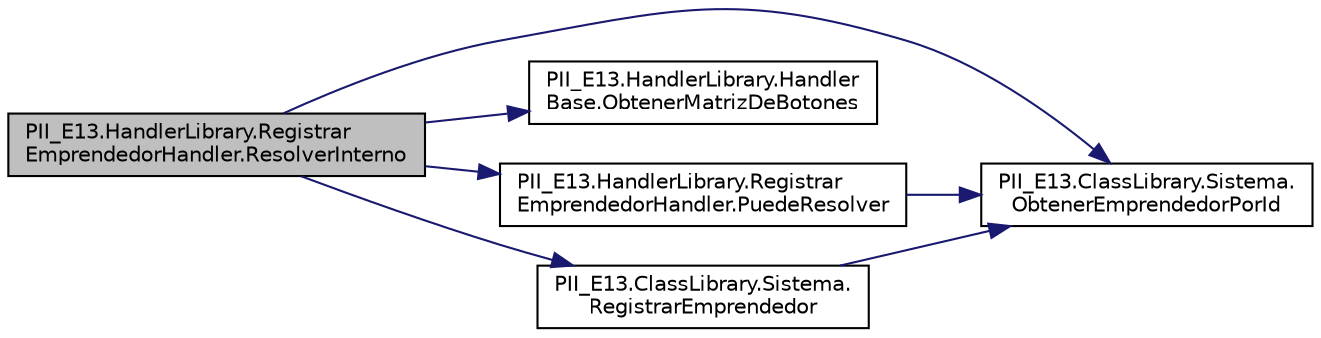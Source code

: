 digraph "PII_E13.HandlerLibrary.RegistrarEmprendedorHandler.ResolverInterno"
{
 // INTERACTIVE_SVG=YES
 // LATEX_PDF_SIZE
  edge [fontname="Helvetica",fontsize="10",labelfontname="Helvetica",labelfontsize="10"];
  node [fontname="Helvetica",fontsize="10",shape=record];
  rankdir="LR";
  Node1 [label="PII_E13.HandlerLibrary.Registrar\lEmprendedorHandler.ResolverInterno",height=0.2,width=0.4,color="black", fillcolor="grey75", style="filled", fontcolor="black",tooltip="La clase procesa el mensaje y retorna true o no lo procesa y retorna false."];
  Node1 -> Node2 [color="midnightblue",fontsize="10",style="solid",fontname="Helvetica"];
  Node2 [label="PII_E13.ClassLibrary.Sistema.\lObtenerEmprendedorPorId",height=0.2,width=0.4,color="black", fillcolor="white", style="filled",URL="$classPII__E13_1_1ClassLibrary_1_1Sistema.html#a27ed258ba3880eada745499e6730fa82",tooltip="Recupera una instancia de Emprendedor de la lista de emprendedores utilizando su id y una id dada."];
  Node1 -> Node3 [color="midnightblue",fontsize="10",style="solid",fontname="Helvetica"];
  Node3 [label="PII_E13.HandlerLibrary.Handler\lBase.ObtenerMatrizDeBotones",height=0.2,width=0.4,color="black", fillcolor="white", style="filled",URL="$classPII__E13_1_1HandlerLibrary_1_1HandlerBase.html#a681545469125c8f883bb24a0b786ee4d",tooltip="Genera una matriz de botones en base a una lista de instancias de implementaciones de IBoton,..."];
  Node1 -> Node4 [color="midnightblue",fontsize="10",style="solid",fontname="Helvetica"];
  Node4 [label="PII_E13.HandlerLibrary.Registrar\lEmprendedorHandler.PuedeResolver",height=0.2,width=0.4,color="black", fillcolor="white", style="filled",URL="$classPII__E13_1_1HandlerLibrary_1_1RegistrarEmprendedorHandler.html#af2e02b0594c54fe1d035282076b979a6",tooltip="Determina si este \"handler\" puede procesar el mensaje."];
  Node4 -> Node2 [color="midnightblue",fontsize="10",style="solid",fontname="Helvetica"];
  Node1 -> Node5 [color="midnightblue",fontsize="10",style="solid",fontname="Helvetica"];
  Node5 [label="PII_E13.ClassLibrary.Sistema.\lRegistrarEmprendedor",height=0.2,width=0.4,color="black", fillcolor="white", style="filled",URL="$classPII__E13_1_1ClassLibrary_1_1Sistema.html#af28d39800c5b7dbe62aff7af8fb6420a",tooltip="Registra un nuevo Emprendedor en el sistema."];
  Node5 -> Node2 [color="midnightblue",fontsize="10",style="solid",fontname="Helvetica"];
}
